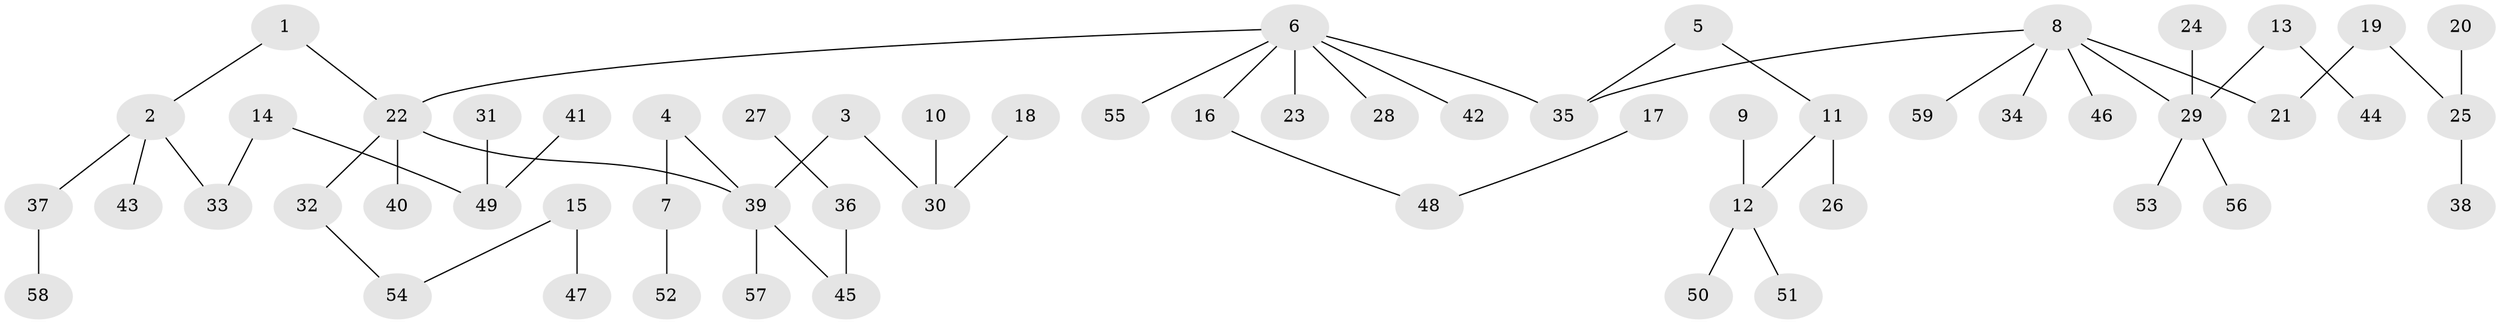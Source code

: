 // original degree distribution, {4: 0.05982905982905983, 3: 0.11965811965811966, 7: 0.017094017094017096, 6: 0.017094017094017096, 2: 0.27350427350427353, 5: 0.02564102564102564, 1: 0.48717948717948717}
// Generated by graph-tools (version 1.1) at 2025/02/03/09/25 03:02:28]
// undirected, 59 vertices, 58 edges
graph export_dot {
graph [start="1"]
  node [color=gray90,style=filled];
  1;
  2;
  3;
  4;
  5;
  6;
  7;
  8;
  9;
  10;
  11;
  12;
  13;
  14;
  15;
  16;
  17;
  18;
  19;
  20;
  21;
  22;
  23;
  24;
  25;
  26;
  27;
  28;
  29;
  30;
  31;
  32;
  33;
  34;
  35;
  36;
  37;
  38;
  39;
  40;
  41;
  42;
  43;
  44;
  45;
  46;
  47;
  48;
  49;
  50;
  51;
  52;
  53;
  54;
  55;
  56;
  57;
  58;
  59;
  1 -- 2 [weight=1.0];
  1 -- 22 [weight=1.0];
  2 -- 33 [weight=1.0];
  2 -- 37 [weight=1.0];
  2 -- 43 [weight=1.0];
  3 -- 30 [weight=1.0];
  3 -- 39 [weight=1.0];
  4 -- 7 [weight=1.0];
  4 -- 39 [weight=1.0];
  5 -- 11 [weight=1.0];
  5 -- 35 [weight=1.0];
  6 -- 16 [weight=1.0];
  6 -- 22 [weight=1.0];
  6 -- 23 [weight=1.0];
  6 -- 28 [weight=1.0];
  6 -- 35 [weight=1.0];
  6 -- 42 [weight=1.0];
  6 -- 55 [weight=1.0];
  7 -- 52 [weight=1.0];
  8 -- 21 [weight=1.0];
  8 -- 29 [weight=1.0];
  8 -- 34 [weight=1.0];
  8 -- 35 [weight=1.0];
  8 -- 46 [weight=1.0];
  8 -- 59 [weight=1.0];
  9 -- 12 [weight=1.0];
  10 -- 30 [weight=1.0];
  11 -- 12 [weight=1.0];
  11 -- 26 [weight=1.0];
  12 -- 50 [weight=1.0];
  12 -- 51 [weight=1.0];
  13 -- 29 [weight=1.0];
  13 -- 44 [weight=1.0];
  14 -- 33 [weight=1.0];
  14 -- 49 [weight=1.0];
  15 -- 47 [weight=1.0];
  15 -- 54 [weight=1.0];
  16 -- 48 [weight=1.0];
  17 -- 48 [weight=1.0];
  18 -- 30 [weight=1.0];
  19 -- 21 [weight=1.0];
  19 -- 25 [weight=1.0];
  20 -- 25 [weight=1.0];
  22 -- 32 [weight=1.0];
  22 -- 39 [weight=1.0];
  22 -- 40 [weight=1.0];
  24 -- 29 [weight=1.0];
  25 -- 38 [weight=1.0];
  27 -- 36 [weight=1.0];
  29 -- 53 [weight=1.0];
  29 -- 56 [weight=1.0];
  31 -- 49 [weight=1.0];
  32 -- 54 [weight=1.0];
  36 -- 45 [weight=1.0];
  37 -- 58 [weight=1.0];
  39 -- 45 [weight=1.0];
  39 -- 57 [weight=1.0];
  41 -- 49 [weight=1.0];
}

